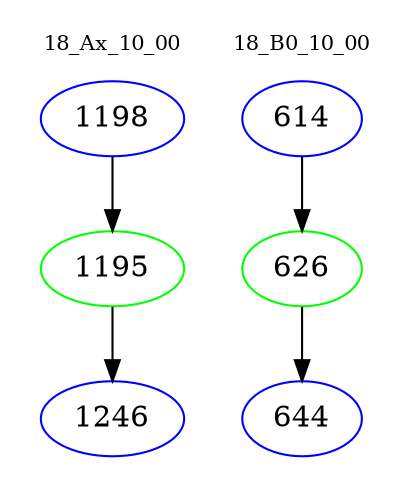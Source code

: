 digraph{
subgraph cluster_0 {
color = white
label = "18_Ax_10_00";
fontsize=10;
T0_1198 [label="1198", color="blue"]
T0_1198 -> T0_1195 [color="black"]
T0_1195 [label="1195", color="green"]
T0_1195 -> T0_1246 [color="black"]
T0_1246 [label="1246", color="blue"]
}
subgraph cluster_1 {
color = white
label = "18_B0_10_00";
fontsize=10;
T1_614 [label="614", color="blue"]
T1_614 -> T1_626 [color="black"]
T1_626 [label="626", color="green"]
T1_626 -> T1_644 [color="black"]
T1_644 [label="644", color="blue"]
}
}
